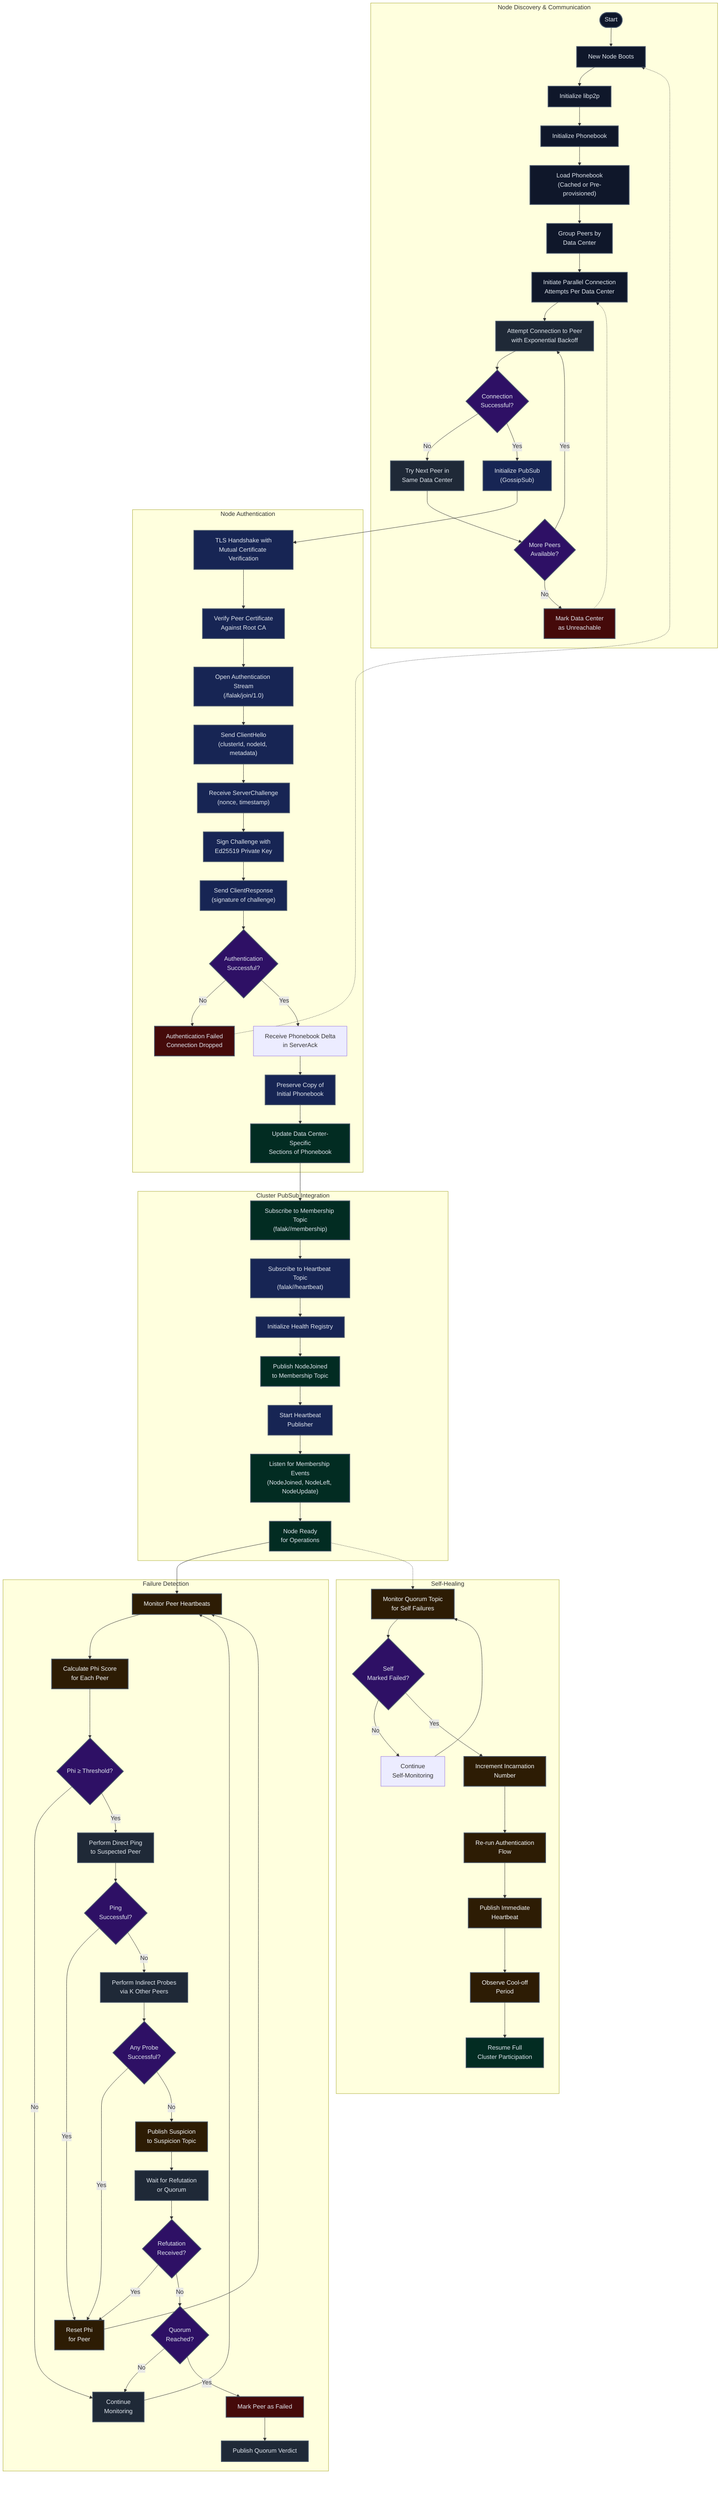 flowchart TD
    subgraph "Node Discovery & Communication"
        Start([Start]) --> BootNode["New Node Boots"]
        BootNode --> InitLib["Initialize libp2p"]
        InitLib --> PBInit["Initialize Phonebook"]
        
        PBInit --> LoadPhonebook["Load Phonebook\n(Cached or Pre-provisioned)"]
        LoadPhonebook --> GroupByDC["Group Peers by\nData Center"]
        GroupByDC --> ParallelConnect["Initiate Parallel Connection\nAttempts Per Data Center"]
        
        ParallelConnect --> AttemptConn["Attempt Connection to Peer\nwith Exponential Backoff"]
        AttemptConn --> ConnSuccess{"Connection\nSuccessful?"}
        ConnSuccess -->|No| NextPeer["Try Next Peer in\nSame Data Center"]
        NextPeer --> PeerAvailable{"More Peers\nAvailable?"}
        PeerAvailable -->|Yes| AttemptConn
        PeerAvailable -->|No| MarkDCFailed["Mark Data Center\nas Unreachable"]
        
        ConnSuccess -->|Yes| PSInit["Initialize PubSub\n(GossipSub)"]
    end
    
    subgraph "Node Authentication"
        PSInit --> TLSHandshake["TLS Handshake with\nMutual Certificate Verification"]
        TLSHandshake --> VerifyCerts["Verify Peer Certificate\nAgainst Root CA"]
        VerifyCerts --> JoinAuthStream["Open Authentication Stream\n(/falak/join/1.0)"]
        JoinAuthStream --> SendClientHello["Send ClientHello\n(clusterId, nodeId, metadata)"]
        SendClientHello --> RecvChallenge["Receive ServerChallenge\n(nonce, timestamp)"]
        RecvChallenge --> SignChallenge["Sign Challenge with\nEd25519 Private Key"]
        SignChallenge --> SendResponse["Send ClientResponse\n(signature of challenge)"]
        SendResponse --> AuthCheck{"Authentication\nSuccessful?"}
        AuthCheck -->|No| AuthFail["Authentication Failed\nConnection Dropped"]
        AuthCheck -->|Yes| RecvPhonebook["Receive Phonebook Delta\nin ServerAck"]
        RecvPhonebook --> PreserveInitial["Preserve Copy of\nInitial Phonebook"]
        PreserveInitial --> UpdatePhonebook["Update Data Center-Specific\nSections of Phonebook"]
    end
    
    subgraph "Cluster PubSub Integration"
        UpdatePhonebook --> SubMembership["Subscribe to Membership Topic\n(falak/<clusterId>/membership)"]
        SubMembership --> SubHeartbeat["Subscribe to Heartbeat Topic\n(falak/<clusterId>/heartbeat)"]
        SubHeartbeat --> InitHealthRegistry["Initialize Health Registry"]
        InitHealthRegistry --> AnnounceJoin["Publish NodeJoined\nto Membership Topic"]
        AnnounceJoin --> StartHeartbeat["Start Heartbeat\nPublisher"]
        StartHeartbeat --> ListenMembership["Listen for Membership Events\n(NodeJoined, NodeLeft, NodeUpdate)"]
        
        ListenMembership --> ReadyForOps["Node Ready\nfor Operations"]
    end
    
    subgraph "Failure Detection"
        ReadyForOps --> MonitorHeartbeats["Monitor Peer Heartbeats"]
        MonitorHeartbeats --> CalcPhi["Calculate Phi Score\nfor Each Peer"]
        CalcPhi --> PhiCheck{"Phi ≥ Threshold?"}
        PhiCheck -->|No| ContinueMonitoring["Continue\nMonitoring"]
        ContinueMonitoring --> MonitorHeartbeats
        
        PhiCheck -->|Yes| DirectPing["Perform Direct Ping\nto Suspected Peer"]
        DirectPing --> PingSuccess{"Ping\nSuccessful?"}
        PingSuccess -->|Yes| ResetPhi["Reset Phi\nfor Peer"]
        ResetPhi --> MonitorHeartbeats
        
        PingSuccess -->|No| IndirectProbe["Perform Indirect Probes\nvia K Other Peers"]
        IndirectProbe --> IndirectSuccess{"Any Probe\nSuccessful?"}
        IndirectSuccess -->|Yes| ResetPhi
        
        IndirectSuccess -->|No| PublishSuspicion["Publish Suspicion\nto Suspicion Topic"]
        PublishSuspicion --> WaitForRefutation["Wait for Refutation\nor Quorum"]
        WaitForRefutation --> RefutationReceived{"Refutation\nReceived?"}
        
        RefutationReceived -->|Yes| ResetPhi
        RefutationReceived -->|No| QuorumReached{"Quorum\nReached?"}
        
        QuorumReached -->|No| ContinueMonitoring
        QuorumReached -->|Yes| MarkFailed["Mark Peer as Failed"]
        MarkFailed --> PublishQuorum["Publish Quorum Verdict"]
    end
    
    subgraph "Self-Healing"
        MonitorQuorum["Monitor Quorum Topic\nfor Self Failures"] --> SelfFailed{"Self\nMarked Failed?"}
        SelfFailed -->|No| ContinueSelfMonitor["Continue\nSelf-Monitoring"]
        ContinueSelfMonitor --> MonitorQuorum
        
        SelfFailed -->|Yes| IncrementIncarnation["Increment Incarnation\nNumber"]
        IncrementIncarnation --> ReauthFlow["Re-run Authentication\nFlow"]
        ReauthFlow --> PublishHeartbeat["Publish Immediate\nHeartbeat"]
        PublishHeartbeat --> CoolOffPeriod["Observe Cool-off\nPeriod"]
        CoolOffPeriod --> ResumeFull["Resume Full\nCluster Participation"]
    end
    
    %% Connect the subgraphs
    AuthFail -.-> BootNode
    MarkDCFailed -.-> ParallelConnect
    ReadyForOps -.-> MonitorQuorum
    
    %% Dark Mode Styling with Better Text Contrast
    classDef primary fill:#0f172a,stroke:#475569,stroke-width:2px,color:#e2e8f0;
    classDef secondary fill:#172554,stroke:#475569,stroke-width:2px,color:#e2e8f0;
    classDef success fill:#022c22,stroke:#475569,stroke-width:2px,color:#e2e8f0;
    classDef error fill:#450a0a,stroke:#475569,stroke-width:2px,color:#e2e8f0;
    classDef neutral fill:#1f2937,stroke:#475569,stroke-width:2px,color:#e2e8f0;
    classDef decision fill:#2e1065,stroke:#475569,stroke-width:2px,color:#e2e8f0;
    classDef warning fill:#2d1c04,stroke:#475569,stroke-width:2px,color:#f8fafc;
    
    class Start,BootNode,InitLib,PBInit,LoadPhonebook,GroupByDC,ParallelConnect primary;
    class PSInit,JoinAuthStream,SendClientHello,RecvChallenge,SendResponse,SubHeartbeat,InitHealthRegistry,StartHeartbeat,TLSHandshake,VerifyCerts,SignChallenge,PreserveInitial secondary;
    class UpdatePhonebook,SubMembership,AnnounceJoin,ListenMembership,ReadyForOps,ResumeFull success;
    class AuthFail,MarkDCFailed,MarkFailed error;
    class AttemptConn,NextPeer,DirectPing,IndirectProbe,ContinueMonitoring,WaitForRefutation,PublishQuorum neutral;
    class ConnSuccess,AuthCheck,PeerAvailable,PhiCheck,PingSuccess,IndirectSuccess,RefutationReceived,QuorumReached,SelfFailed decision;
    class MonitorHeartbeats,CalcPhi,ResetPhi,PublishSuspicion,MonitorQuorum,IncrementIncarnation,ReauthFlow,PublishHeartbeat,CoolOffPeriod warning;